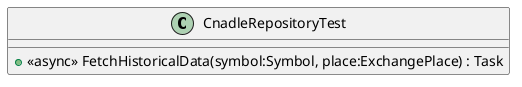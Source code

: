 @startuml
class CnadleRepositoryTest {
    + <<async>> FetchHistoricalData(symbol:Symbol, place:ExchangePlace) : Task
}
@enduml

